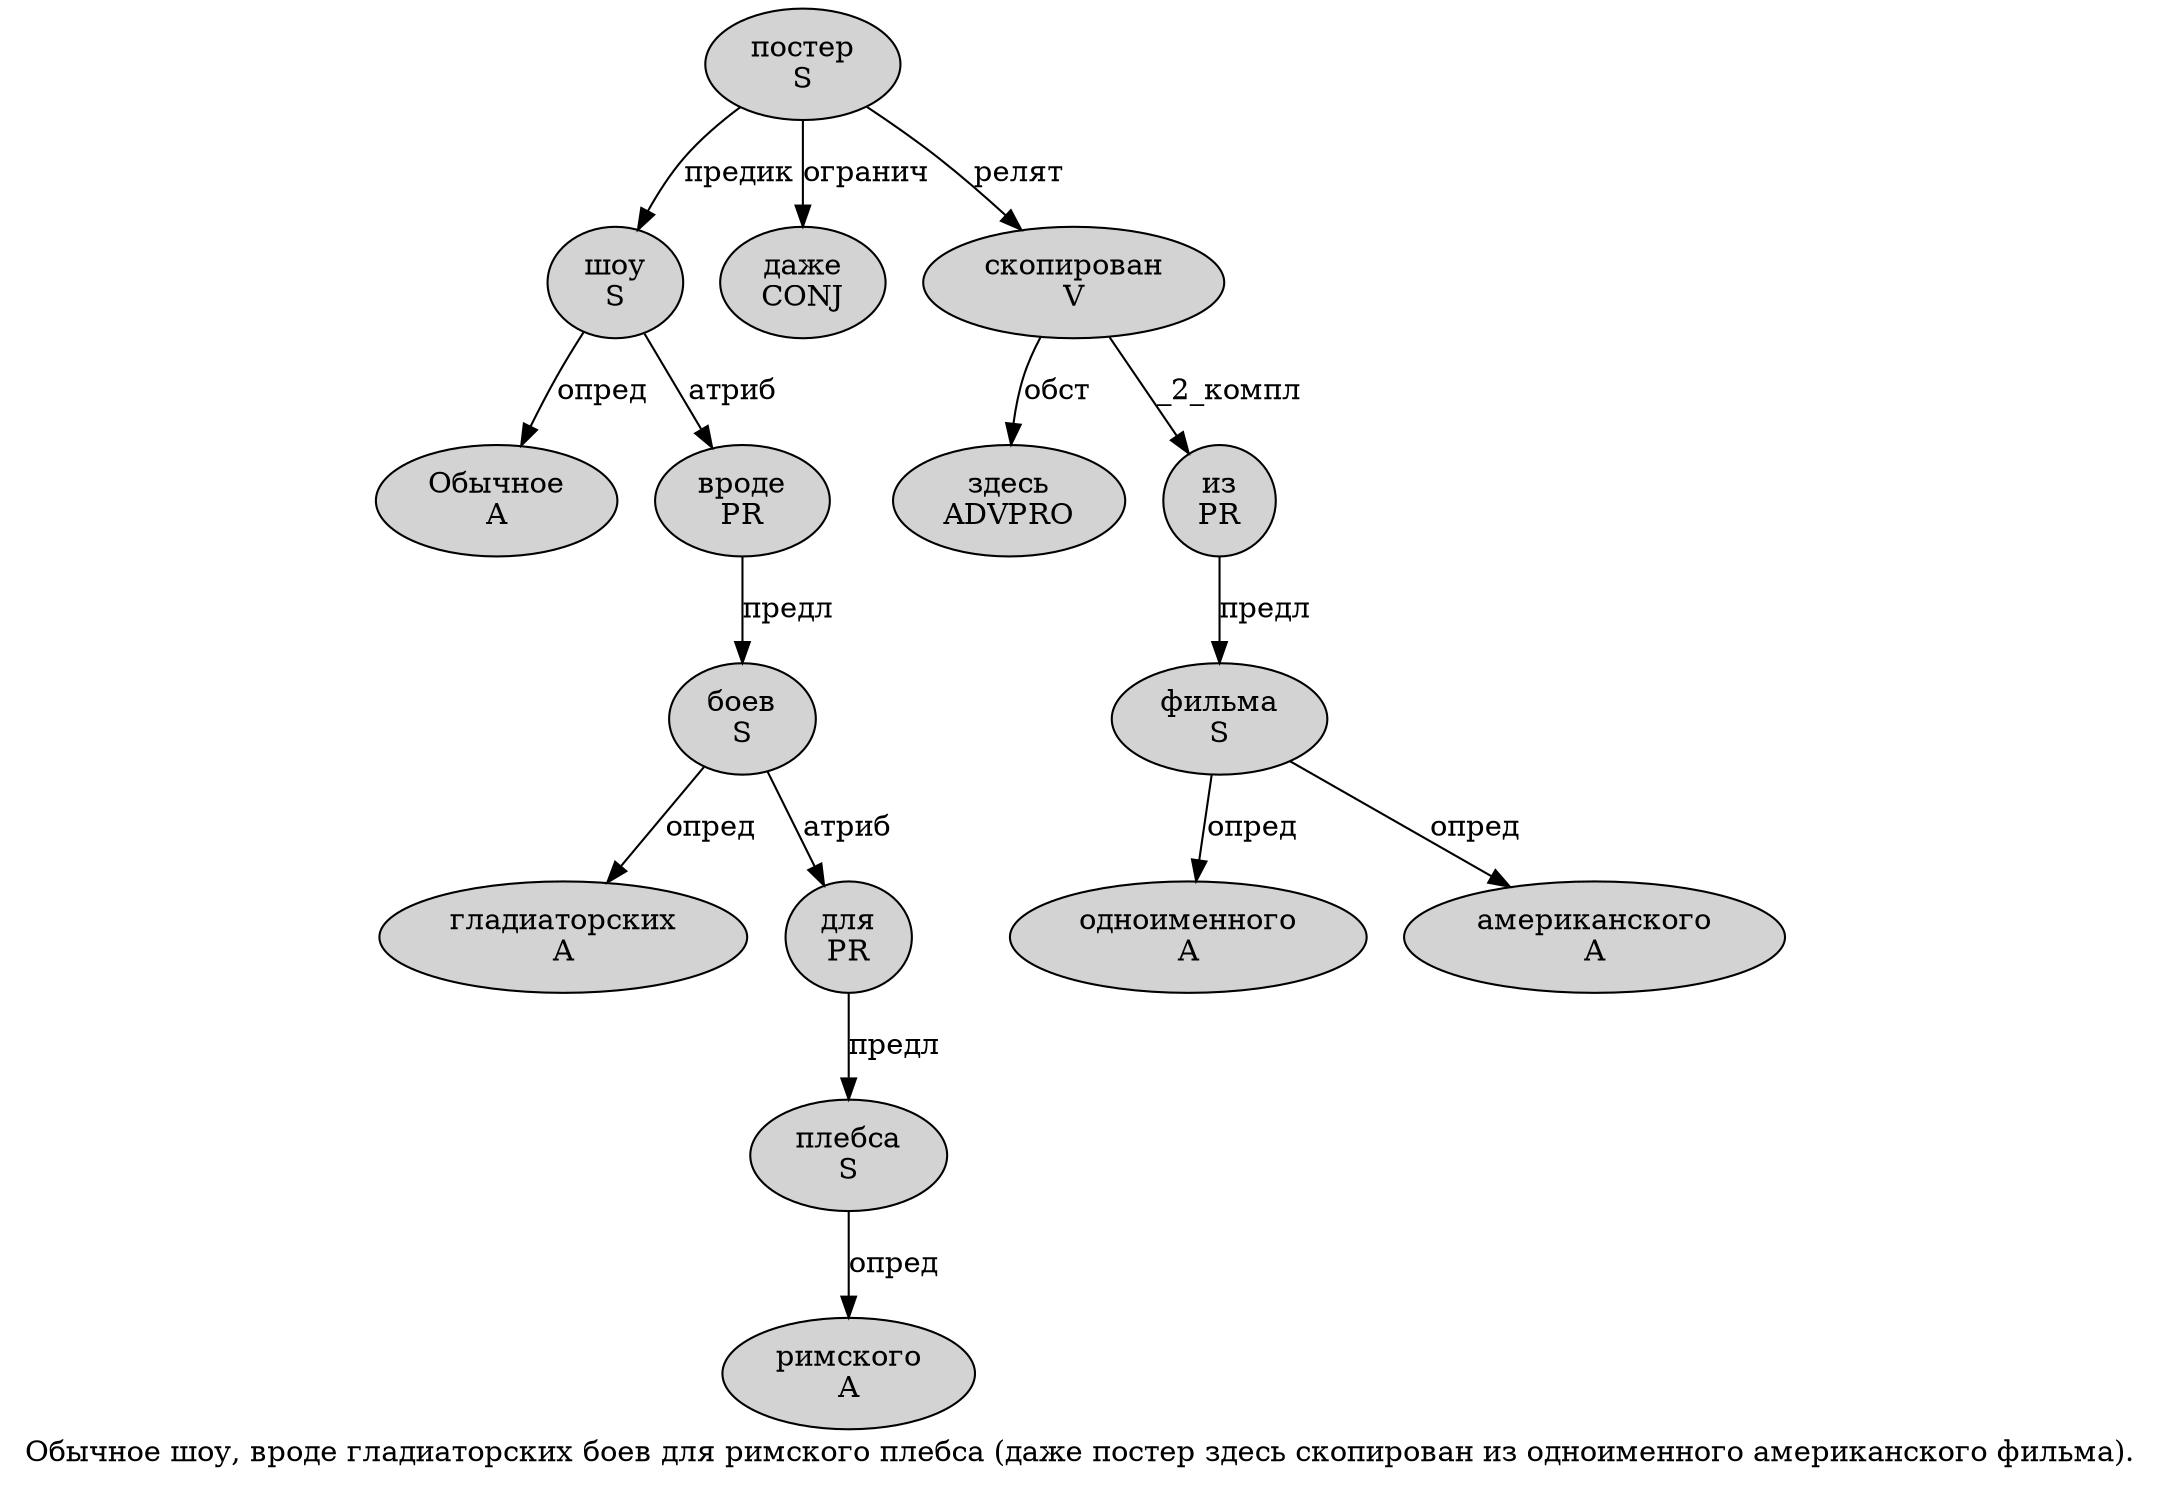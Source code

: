digraph SENTENCE_3743 {
	graph [label="Обычное шоу, вроде гладиаторских боев для римского плебса (даже постер здесь скопирован из одноименного американского фильма)."]
	node [style=filled]
		0 [label="Обычное
A" color="" fillcolor=lightgray penwidth=1 shape=ellipse]
		1 [label="шоу
S" color="" fillcolor=lightgray penwidth=1 shape=ellipse]
		3 [label="вроде
PR" color="" fillcolor=lightgray penwidth=1 shape=ellipse]
		4 [label="гладиаторских
A" color="" fillcolor=lightgray penwidth=1 shape=ellipse]
		5 [label="боев
S" color="" fillcolor=lightgray penwidth=1 shape=ellipse]
		6 [label="для
PR" color="" fillcolor=lightgray penwidth=1 shape=ellipse]
		7 [label="римского
A" color="" fillcolor=lightgray penwidth=1 shape=ellipse]
		8 [label="плебса
S" color="" fillcolor=lightgray penwidth=1 shape=ellipse]
		10 [label="даже
CONJ" color="" fillcolor=lightgray penwidth=1 shape=ellipse]
		11 [label="постер
S" color="" fillcolor=lightgray penwidth=1 shape=ellipse]
		12 [label="здесь
ADVPRO" color="" fillcolor=lightgray penwidth=1 shape=ellipse]
		13 [label="скопирован
V" color="" fillcolor=lightgray penwidth=1 shape=ellipse]
		14 [label="из
PR" color="" fillcolor=lightgray penwidth=1 shape=ellipse]
		15 [label="одноименного
A" color="" fillcolor=lightgray penwidth=1 shape=ellipse]
		16 [label="американского
A" color="" fillcolor=lightgray penwidth=1 shape=ellipse]
		17 [label="фильма
S" color="" fillcolor=lightgray penwidth=1 shape=ellipse]
			17 -> 15 [label="опред"]
			17 -> 16 [label="опред"]
			1 -> 0 [label="опред"]
			1 -> 3 [label="атриб"]
			3 -> 5 [label="предл"]
			6 -> 8 [label="предл"]
			13 -> 12 [label="обст"]
			13 -> 14 [label="_2_компл"]
			14 -> 17 [label="предл"]
			8 -> 7 [label="опред"]
			5 -> 4 [label="опред"]
			5 -> 6 [label="атриб"]
			11 -> 1 [label="предик"]
			11 -> 10 [label="огранич"]
			11 -> 13 [label="релят"]
}